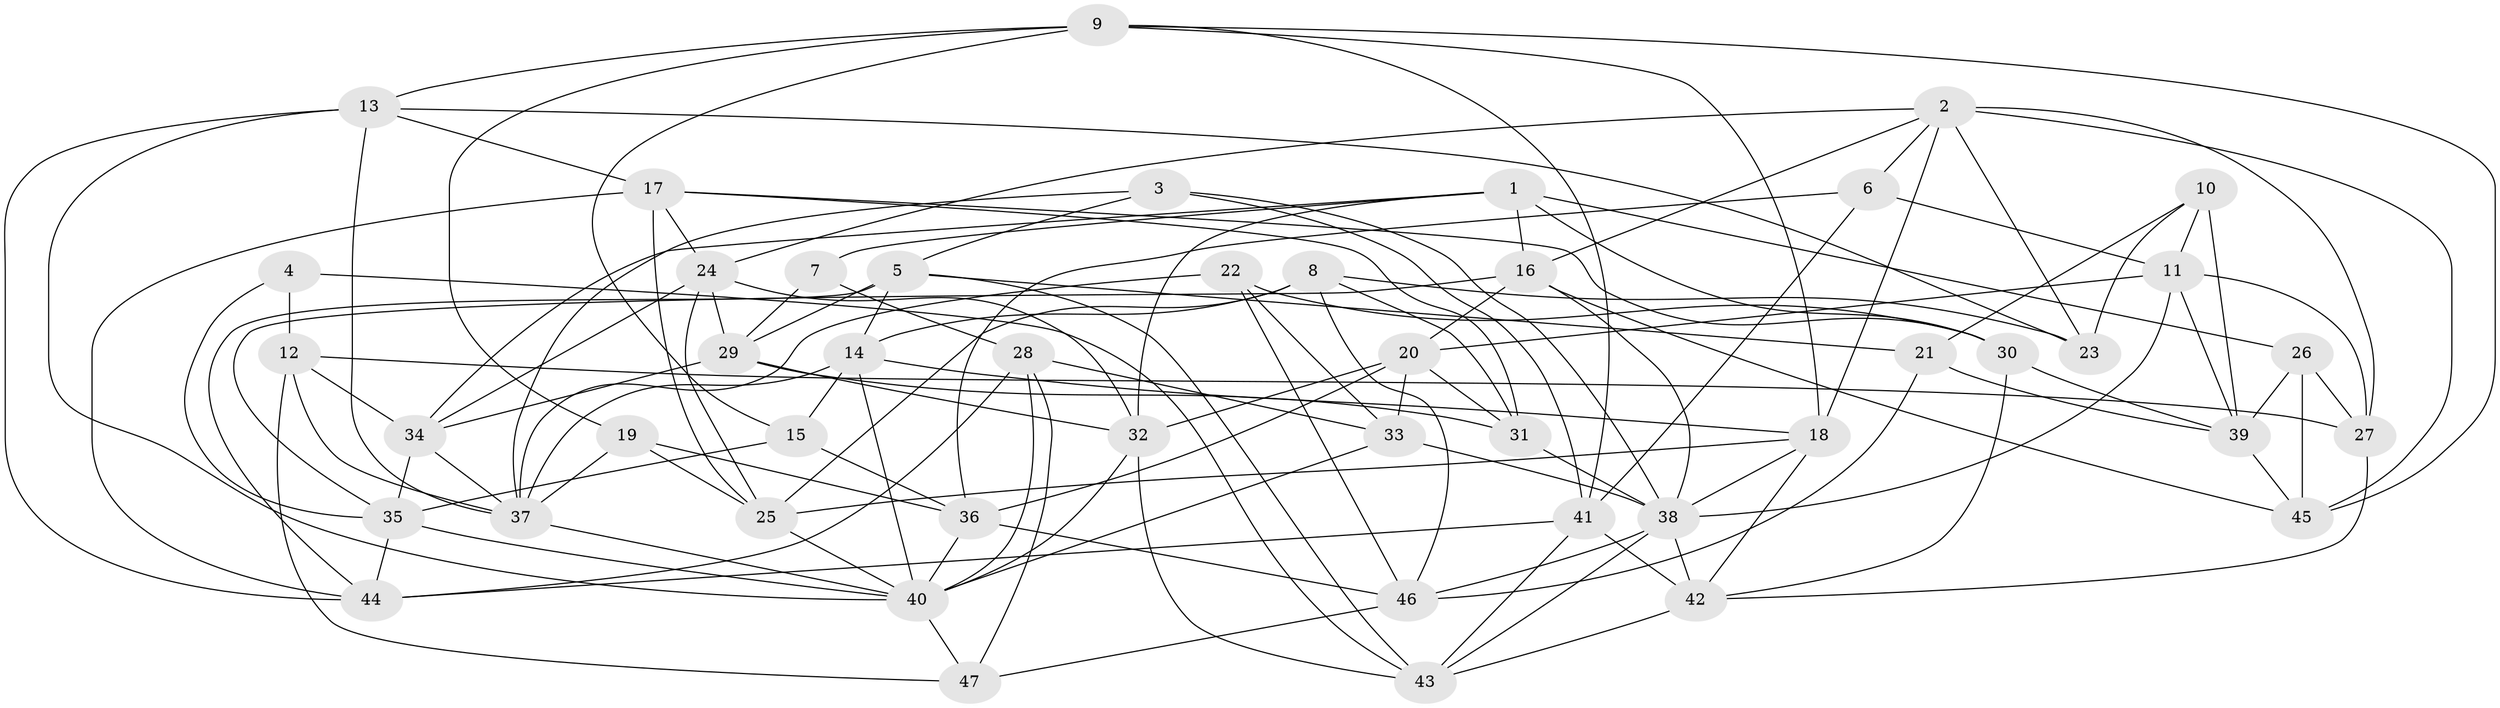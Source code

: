 // original degree distribution, {4: 1.0}
// Generated by graph-tools (version 1.1) at 2025/26/03/09/25 03:26:59]
// undirected, 47 vertices, 129 edges
graph export_dot {
graph [start="1"]
  node [color=gray90,style=filled];
  1;
  2;
  3;
  4;
  5;
  6;
  7;
  8;
  9;
  10;
  11;
  12;
  13;
  14;
  15;
  16;
  17;
  18;
  19;
  20;
  21;
  22;
  23;
  24;
  25;
  26;
  27;
  28;
  29;
  30;
  31;
  32;
  33;
  34;
  35;
  36;
  37;
  38;
  39;
  40;
  41;
  42;
  43;
  44;
  45;
  46;
  47;
  1 -- 7 [weight=1.0];
  1 -- 16 [weight=1.0];
  1 -- 26 [weight=1.0];
  1 -- 30 [weight=1.0];
  1 -- 32 [weight=1.0];
  1 -- 34 [weight=1.0];
  2 -- 6 [weight=1.0];
  2 -- 16 [weight=1.0];
  2 -- 18 [weight=1.0];
  2 -- 23 [weight=1.0];
  2 -- 24 [weight=1.0];
  2 -- 27 [weight=1.0];
  2 -- 45 [weight=2.0];
  3 -- 5 [weight=1.0];
  3 -- 37 [weight=1.0];
  3 -- 38 [weight=1.0];
  3 -- 41 [weight=1.0];
  4 -- 12 [weight=2.0];
  4 -- 35 [weight=1.0];
  4 -- 43 [weight=1.0];
  5 -- 14 [weight=1.0];
  5 -- 21 [weight=1.0];
  5 -- 29 [weight=1.0];
  5 -- 43 [weight=1.0];
  5 -- 44 [weight=1.0];
  6 -- 11 [weight=1.0];
  6 -- 36 [weight=1.0];
  6 -- 41 [weight=1.0];
  7 -- 28 [weight=2.0];
  7 -- 29 [weight=1.0];
  8 -- 14 [weight=1.0];
  8 -- 23 [weight=1.0];
  8 -- 25 [weight=1.0];
  8 -- 31 [weight=2.0];
  8 -- 46 [weight=1.0];
  9 -- 13 [weight=1.0];
  9 -- 15 [weight=1.0];
  9 -- 18 [weight=1.0];
  9 -- 19 [weight=1.0];
  9 -- 41 [weight=1.0];
  9 -- 45 [weight=1.0];
  10 -- 11 [weight=1.0];
  10 -- 21 [weight=1.0];
  10 -- 23 [weight=1.0];
  10 -- 39 [weight=3.0];
  11 -- 20 [weight=1.0];
  11 -- 27 [weight=1.0];
  11 -- 38 [weight=1.0];
  11 -- 39 [weight=1.0];
  12 -- 27 [weight=1.0];
  12 -- 34 [weight=1.0];
  12 -- 37 [weight=1.0];
  12 -- 47 [weight=1.0];
  13 -- 17 [weight=1.0];
  13 -- 23 [weight=1.0];
  13 -- 37 [weight=1.0];
  13 -- 40 [weight=1.0];
  13 -- 44 [weight=1.0];
  14 -- 15 [weight=1.0];
  14 -- 18 [weight=1.0];
  14 -- 37 [weight=1.0];
  14 -- 40 [weight=1.0];
  15 -- 35 [weight=1.0];
  15 -- 36 [weight=1.0];
  16 -- 20 [weight=1.0];
  16 -- 35 [weight=1.0];
  16 -- 38 [weight=1.0];
  16 -- 45 [weight=1.0];
  17 -- 24 [weight=1.0];
  17 -- 25 [weight=1.0];
  17 -- 30 [weight=1.0];
  17 -- 31 [weight=1.0];
  17 -- 44 [weight=1.0];
  18 -- 25 [weight=1.0];
  18 -- 38 [weight=1.0];
  18 -- 42 [weight=1.0];
  19 -- 25 [weight=1.0];
  19 -- 36 [weight=1.0];
  19 -- 37 [weight=1.0];
  20 -- 31 [weight=1.0];
  20 -- 32 [weight=1.0];
  20 -- 33 [weight=1.0];
  20 -- 36 [weight=1.0];
  21 -- 39 [weight=1.0];
  21 -- 46 [weight=1.0];
  22 -- 30 [weight=1.0];
  22 -- 33 [weight=1.0];
  22 -- 37 [weight=3.0];
  22 -- 46 [weight=1.0];
  24 -- 25 [weight=1.0];
  24 -- 29 [weight=1.0];
  24 -- 32 [weight=1.0];
  24 -- 34 [weight=1.0];
  25 -- 40 [weight=1.0];
  26 -- 27 [weight=2.0];
  26 -- 39 [weight=2.0];
  26 -- 45 [weight=1.0];
  27 -- 42 [weight=1.0];
  28 -- 33 [weight=1.0];
  28 -- 40 [weight=1.0];
  28 -- 44 [weight=1.0];
  28 -- 47 [weight=1.0];
  29 -- 31 [weight=1.0];
  29 -- 32 [weight=1.0];
  29 -- 34 [weight=1.0];
  30 -- 39 [weight=2.0];
  30 -- 42 [weight=1.0];
  31 -- 38 [weight=1.0];
  32 -- 40 [weight=1.0];
  32 -- 43 [weight=1.0];
  33 -- 38 [weight=2.0];
  33 -- 40 [weight=1.0];
  34 -- 35 [weight=1.0];
  34 -- 37 [weight=1.0];
  35 -- 40 [weight=1.0];
  35 -- 44 [weight=1.0];
  36 -- 40 [weight=1.0];
  36 -- 46 [weight=1.0];
  37 -- 40 [weight=1.0];
  38 -- 42 [weight=1.0];
  38 -- 43 [weight=1.0];
  38 -- 46 [weight=1.0];
  39 -- 45 [weight=1.0];
  40 -- 47 [weight=1.0];
  41 -- 42 [weight=1.0];
  41 -- 43 [weight=1.0];
  41 -- 44 [weight=1.0];
  42 -- 43 [weight=1.0];
  46 -- 47 [weight=1.0];
}
